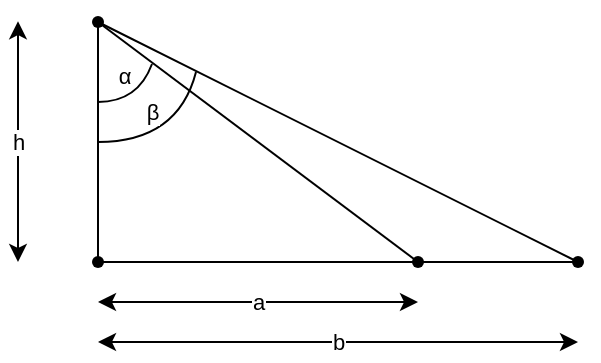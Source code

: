 <mxfile version="20.8.16" type="device"><diagram name="Page-1" id="oLJgYmF1ZWrBSR4K4CKl"><mxGraphModel dx="819" dy="482" grid="1" gridSize="10" guides="1" tooltips="1" connect="1" arrows="1" fold="1" page="1" pageScale="1" pageWidth="850" pageHeight="1100" math="0" shadow="0"><root><mxCell id="0"/><mxCell id="1" parent="0"/><mxCell id="U_jmhEcNDj6CeIP5-hL--2" style="edgeStyle=orthogonalEdgeStyle;rounded=0;orthogonalLoop=1;jettySize=auto;html=1;endArrow=none;endFill=0;startArrow=none;" edge="1" parent="1" source="U_jmhEcNDj6CeIP5-hL--3"><mxGeometry relative="1" as="geometry"><mxPoint x="120.0" y="280.0" as="targetPoint"/></mxGeometry></mxCell><mxCell id="U_jmhEcNDj6CeIP5-hL--7" style="rounded=0;orthogonalLoop=1;jettySize=auto;html=1;entryX=0.39;entryY=0.43;entryDx=0;entryDy=0;entryPerimeter=0;endArrow=none;endFill=0;" edge="1" parent="1" source="U_jmhEcNDj6CeIP5-hL--1" target="U_jmhEcNDj6CeIP5-hL--5"><mxGeometry relative="1" as="geometry"/></mxCell><mxCell id="U_jmhEcNDj6CeIP5-hL--1" value="" style="shape=waypoint;sketch=0;size=6;pointerEvents=1;points=[];fillColor=none;resizable=0;rotatable=0;perimeter=centerPerimeter;snapToPoint=1;" vertex="1" parent="1"><mxGeometry x="110" y="190" width="20" height="20" as="geometry"/></mxCell><mxCell id="U_jmhEcNDj6CeIP5-hL--4" value="" style="edgeStyle=orthogonalEdgeStyle;rounded=0;orthogonalLoop=1;jettySize=auto;html=1;endArrow=none;endFill=0;" edge="1" parent="1" source="U_jmhEcNDj6CeIP5-hL--1" target="U_jmhEcNDj6CeIP5-hL--3"><mxGeometry relative="1" as="geometry"><mxPoint x="120.0" y="280.0" as="targetPoint"/><mxPoint x="120.0" y="200" as="sourcePoint"/></mxGeometry></mxCell><mxCell id="U_jmhEcNDj6CeIP5-hL--6" style="edgeStyle=orthogonalEdgeStyle;rounded=0;orthogonalLoop=1;jettySize=auto;html=1;entryX=0.34;entryY=0.674;entryDx=0;entryDy=0;entryPerimeter=0;endArrow=none;endFill=0;" edge="1" parent="1" source="U_jmhEcNDj6CeIP5-hL--3" target="U_jmhEcNDj6CeIP5-hL--5"><mxGeometry relative="1" as="geometry"/></mxCell><mxCell id="U_jmhEcNDj6CeIP5-hL--3" value="" style="shape=waypoint;sketch=0;size=6;pointerEvents=1;points=[];fillColor=none;resizable=0;rotatable=0;perimeter=centerPerimeter;snapToPoint=1;" vertex="1" parent="1"><mxGeometry x="110" y="310" width="20" height="20" as="geometry"/></mxCell><mxCell id="U_jmhEcNDj6CeIP5-hL--9" value="" style="edgeStyle=none;rounded=0;orthogonalLoop=1;jettySize=auto;html=1;endArrow=none;endFill=0;" edge="1" parent="1" source="U_jmhEcNDj6CeIP5-hL--5" target="U_jmhEcNDj6CeIP5-hL--8"><mxGeometry relative="1" as="geometry"/></mxCell><mxCell id="U_jmhEcNDj6CeIP5-hL--5" value="" style="shape=waypoint;sketch=0;size=6;pointerEvents=1;points=[];fillColor=none;resizable=0;rotatable=0;perimeter=centerPerimeter;snapToPoint=1;" vertex="1" parent="1"><mxGeometry x="270" y="310" width="20" height="20" as="geometry"/></mxCell><mxCell id="U_jmhEcNDj6CeIP5-hL--10" style="edgeStyle=none;rounded=0;orthogonalLoop=1;jettySize=auto;html=1;endArrow=none;endFill=0;" edge="1" parent="1" source="U_jmhEcNDj6CeIP5-hL--8" target="U_jmhEcNDj6CeIP5-hL--1"><mxGeometry relative="1" as="geometry"/></mxCell><mxCell id="U_jmhEcNDj6CeIP5-hL--8" value="" style="shape=waypoint;sketch=0;size=6;pointerEvents=1;points=[];fillColor=none;resizable=0;rotatable=0;perimeter=centerPerimeter;snapToPoint=1;" vertex="1" parent="1"><mxGeometry x="350" y="310" width="20" height="20" as="geometry"/></mxCell><mxCell id="U_jmhEcNDj6CeIP5-hL--12" value="a" style="endArrow=classic;startArrow=classic;html=1;rounded=0;" edge="1" parent="1"><mxGeometry width="50" height="50" relative="1" as="geometry"><mxPoint x="120" y="340" as="sourcePoint"/><mxPoint x="280" y="340" as="targetPoint"/><Array as="points"/></mxGeometry></mxCell><mxCell id="U_jmhEcNDj6CeIP5-hL--14" value="b" style="endArrow=classic;startArrow=classic;html=1;rounded=0;" edge="1" parent="1"><mxGeometry width="50" height="50" relative="1" as="geometry"><mxPoint x="120" y="360" as="sourcePoint"/><mxPoint x="360" y="360" as="targetPoint"/><Array as="points"/></mxGeometry></mxCell><mxCell id="U_jmhEcNDj6CeIP5-hL--17" value="h" style="endArrow=classic;startArrow=classic;html=1;rounded=0;" edge="1" parent="1"><mxGeometry width="50" height="50" relative="1" as="geometry"><mxPoint x="80" y="320" as="sourcePoint"/><mxPoint x="80" y="199.58" as="targetPoint"/><Array as="points"/></mxGeometry></mxCell><mxCell id="U_jmhEcNDj6CeIP5-hL--29" value="" style="endArrow=none;html=1;strokeWidth=1;endSize=3;curved=1;" edge="1" parent="1"><mxGeometry width="50" height="50" relative="1" as="geometry"><mxPoint x="120" y="240" as="sourcePoint"/><mxPoint x="147" y="221" as="targetPoint"/><Array as="points"><mxPoint x="140" y="240"/></Array></mxGeometry></mxCell><mxCell id="U_jmhEcNDj6CeIP5-hL--31" value="α" style="edgeLabel;html=1;align=center;verticalAlign=middle;resizable=0;points=[];" vertex="1" connectable="0" parent="U_jmhEcNDj6CeIP5-hL--29"><mxGeometry x="0.315" y="3" relative="1" as="geometry"><mxPoint x="-7" y="-6" as="offset"/></mxGeometry></mxCell><mxCell id="U_jmhEcNDj6CeIP5-hL--36" value="" style="endArrow=none;html=1;strokeWidth=1;endSize=3;curved=1;" edge="1" parent="1"><mxGeometry width="50" height="50" relative="1" as="geometry"><mxPoint x="120" y="260" as="sourcePoint"/><mxPoint x="169" y="225" as="targetPoint"/><Array as="points"><mxPoint x="160" y="260"/></Array></mxGeometry></mxCell><mxCell id="U_jmhEcNDj6CeIP5-hL--37" value="β" style="edgeLabel;html=1;align=center;verticalAlign=middle;resizable=0;points=[];" vertex="1" connectable="0" parent="U_jmhEcNDj6CeIP5-hL--36"><mxGeometry x="0.266" y="7" relative="1" as="geometry"><mxPoint x="-8" y="-6" as="offset"/></mxGeometry></mxCell></root></mxGraphModel></diagram></mxfile>